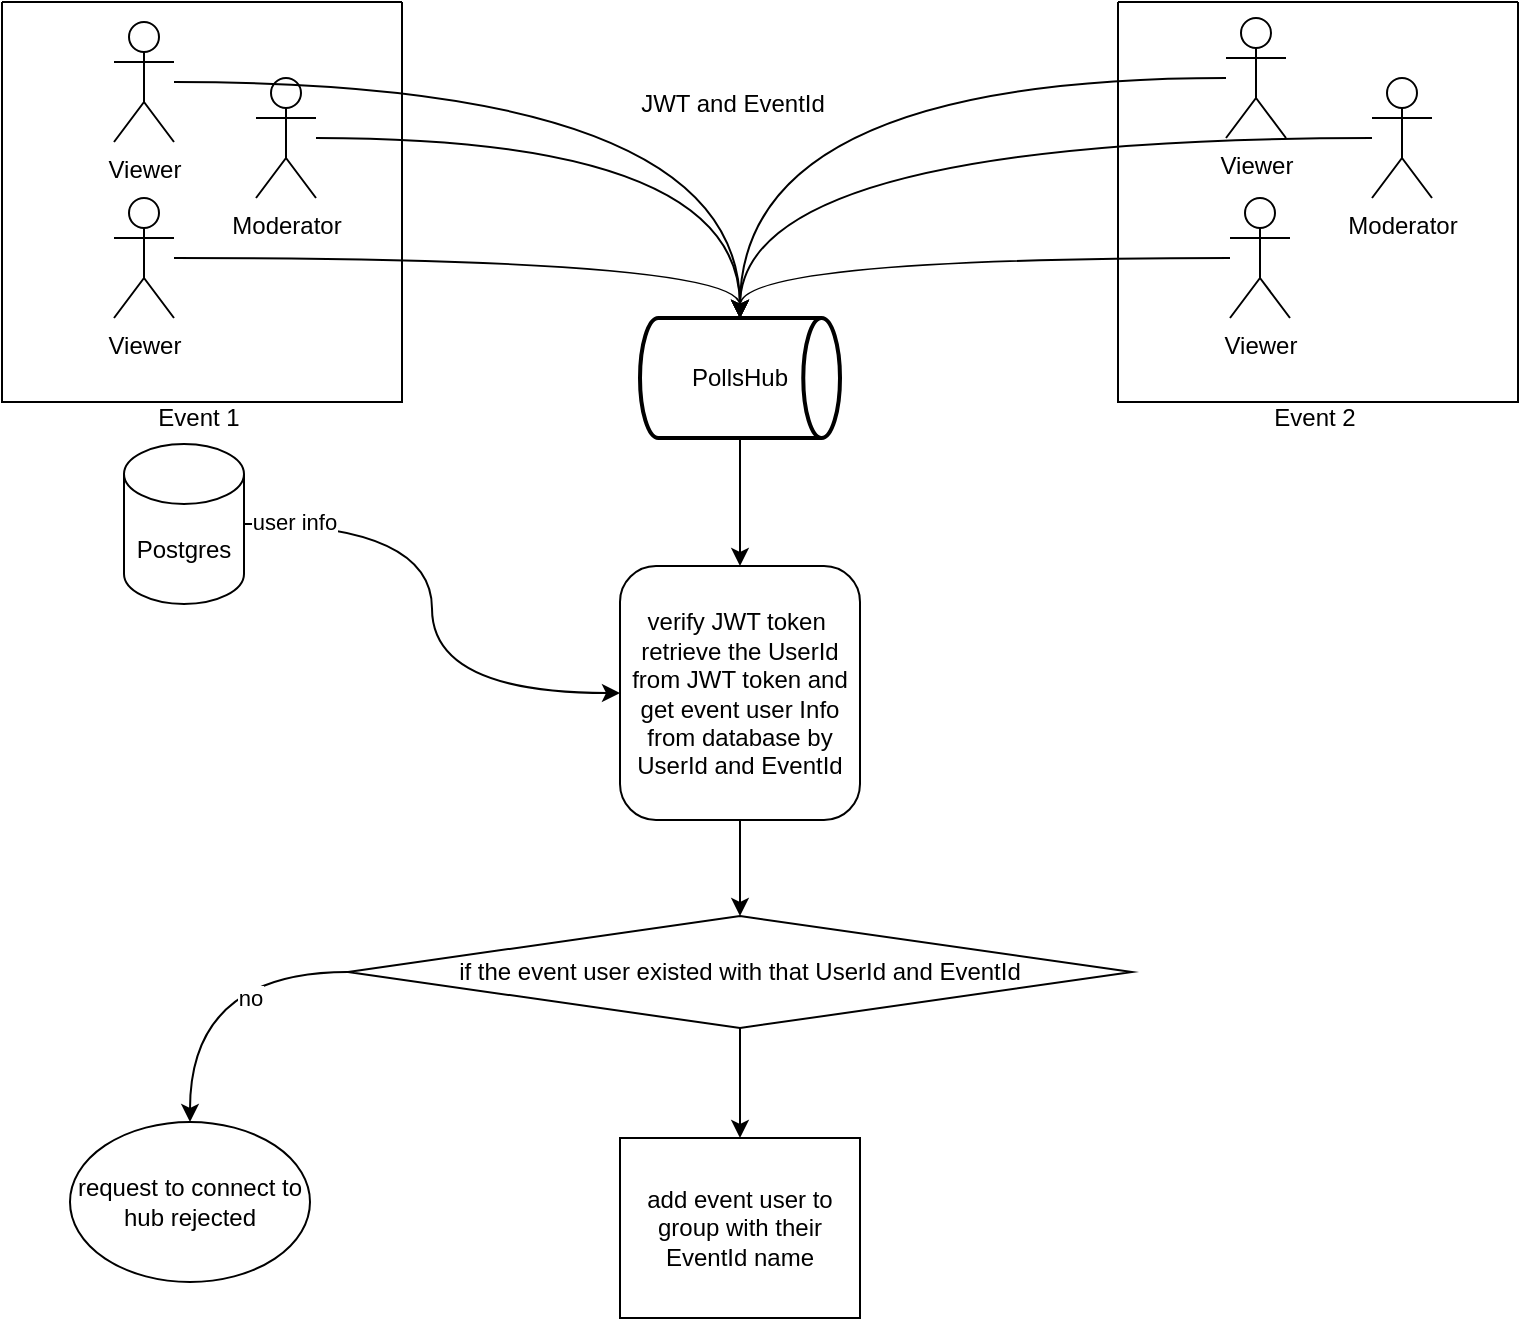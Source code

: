 <mxfile version="25.0.3">
  <diagram id="C5RBs43oDa-KdzZeNtuy" name="Page-1">
    <mxGraphModel dx="1434" dy="774" grid="0" gridSize="10" guides="1" tooltips="1" connect="1" arrows="1" fold="1" page="1" pageScale="1" pageWidth="827" pageHeight="1169" math="0" shadow="0">
      <root>
        <mxCell id="WIyWlLk6GJQsqaUBKTNV-0" />
        <mxCell id="WIyWlLk6GJQsqaUBKTNV-1" parent="WIyWlLk6GJQsqaUBKTNV-0" />
        <mxCell id="4SBET_wtI62izMarJOtC-82" value="&lt;div&gt;Viewer&lt;/div&gt;&lt;div&gt;&lt;br&gt;&lt;/div&gt;" style="shape=umlActor;verticalLabelPosition=bottom;verticalAlign=top;html=1;outlineConnect=0;" vertex="1" parent="WIyWlLk6GJQsqaUBKTNV-1">
          <mxGeometry x="98" y="355" width="30" height="60" as="geometry" />
        </mxCell>
        <mxCell id="4SBET_wtI62izMarJOtC-86" value="" style="swimlane;startSize=0;" vertex="1" parent="WIyWlLk6GJQsqaUBKTNV-1">
          <mxGeometry x="42" y="257" width="200" height="200" as="geometry">
            <mxRectangle x="555" y="170" width="50" height="44" as="alternateBounds" />
          </mxGeometry>
        </mxCell>
        <mxCell id="4SBET_wtI62izMarJOtC-81" value="Viewer" style="shape=umlActor;verticalLabelPosition=bottom;verticalAlign=top;html=1;outlineConnect=0;" vertex="1" parent="4SBET_wtI62izMarJOtC-86">
          <mxGeometry x="56" y="10" width="30" height="60" as="geometry" />
        </mxCell>
        <mxCell id="4SBET_wtI62izMarJOtC-83" value="Moderator" style="shape=umlActor;verticalLabelPosition=bottom;verticalAlign=top;html=1;outlineConnect=0;" vertex="1" parent="WIyWlLk6GJQsqaUBKTNV-1">
          <mxGeometry x="169" y="295" width="30" height="60" as="geometry" />
        </mxCell>
        <mxCell id="4SBET_wtI62izMarJOtC-88" value="Event 1" style="text;html=1;align=center;verticalAlign=middle;resizable=0;points=[];autosize=1;strokeColor=none;fillColor=none;" vertex="1" parent="WIyWlLk6GJQsqaUBKTNV-1">
          <mxGeometry x="111" y="452" width="58" height="26" as="geometry" />
        </mxCell>
        <mxCell id="4SBET_wtI62izMarJOtC-89" value="Viewer" style="shape=umlActor;verticalLabelPosition=bottom;verticalAlign=top;html=1;outlineConnect=0;" vertex="1" parent="WIyWlLk6GJQsqaUBKTNV-1">
          <mxGeometry x="654" y="265" width="30" height="60" as="geometry" />
        </mxCell>
        <mxCell id="4SBET_wtI62izMarJOtC-90" value="&lt;div&gt;Viewer&lt;/div&gt;&lt;div&gt;&lt;br&gt;&lt;/div&gt;" style="shape=umlActor;verticalLabelPosition=bottom;verticalAlign=top;html=1;outlineConnect=0;" vertex="1" parent="WIyWlLk6GJQsqaUBKTNV-1">
          <mxGeometry x="656" y="355" width="30" height="60" as="geometry" />
        </mxCell>
        <mxCell id="4SBET_wtI62izMarJOtC-91" value="" style="swimlane;startSize=0;" vertex="1" parent="WIyWlLk6GJQsqaUBKTNV-1">
          <mxGeometry x="600" y="257" width="200" height="200" as="geometry">
            <mxRectangle x="555" y="170" width="50" height="44" as="alternateBounds" />
          </mxGeometry>
        </mxCell>
        <mxCell id="4SBET_wtI62izMarJOtC-105" style="edgeStyle=orthogonalEdgeStyle;rounded=0;orthogonalLoop=1;jettySize=auto;html=1;curved=1;" edge="1" parent="WIyWlLk6GJQsqaUBKTNV-1" source="4SBET_wtI62izMarJOtC-92" target="4SBET_wtI62izMarJOtC-96">
          <mxGeometry relative="1" as="geometry" />
        </mxCell>
        <mxCell id="4SBET_wtI62izMarJOtC-92" value="Moderator" style="shape=umlActor;verticalLabelPosition=bottom;verticalAlign=top;html=1;outlineConnect=0;" vertex="1" parent="WIyWlLk6GJQsqaUBKTNV-1">
          <mxGeometry x="727" y="295" width="30" height="60" as="geometry" />
        </mxCell>
        <mxCell id="4SBET_wtI62izMarJOtC-93" value="Event 2" style="text;html=1;align=center;verticalAlign=middle;resizable=0;points=[];autosize=1;strokeColor=none;fillColor=none;" vertex="1" parent="WIyWlLk6GJQsqaUBKTNV-1">
          <mxGeometry x="669" y="452" width="58" height="26" as="geometry" />
        </mxCell>
        <mxCell id="4SBET_wtI62izMarJOtC-108" style="edgeStyle=orthogonalEdgeStyle;rounded=0;orthogonalLoop=1;jettySize=auto;html=1;curved=1;" edge="1" parent="WIyWlLk6GJQsqaUBKTNV-1" source="4SBET_wtI62izMarJOtC-96" target="4SBET_wtI62izMarJOtC-107">
          <mxGeometry relative="1" as="geometry" />
        </mxCell>
        <mxCell id="4SBET_wtI62izMarJOtC-96" value="PollsHub" style="strokeWidth=2;html=1;shape=mxgraph.flowchart.direct_data;whiteSpace=wrap;" vertex="1" parent="WIyWlLk6GJQsqaUBKTNV-1">
          <mxGeometry x="361" y="415" width="100" height="60" as="geometry" />
        </mxCell>
        <mxCell id="4SBET_wtI62izMarJOtC-99" style="edgeStyle=orthogonalEdgeStyle;rounded=0;orthogonalLoop=1;jettySize=auto;html=1;entryX=0.5;entryY=0;entryDx=0;entryDy=0;entryPerimeter=0;curved=1;" edge="1" parent="WIyWlLk6GJQsqaUBKTNV-1" source="4SBET_wtI62izMarJOtC-81" target="4SBET_wtI62izMarJOtC-96">
          <mxGeometry relative="1" as="geometry" />
        </mxCell>
        <mxCell id="4SBET_wtI62izMarJOtC-100" style="edgeStyle=orthogonalEdgeStyle;rounded=0;orthogonalLoop=1;jettySize=auto;html=1;curved=1;entryX=0.5;entryY=0;entryDx=0;entryDy=0;entryPerimeter=0;" edge="1" parent="WIyWlLk6GJQsqaUBKTNV-1" source="4SBET_wtI62izMarJOtC-83" target="4SBET_wtI62izMarJOtC-96">
          <mxGeometry relative="1" as="geometry">
            <mxPoint x="364" y="408" as="targetPoint" />
          </mxGeometry>
        </mxCell>
        <mxCell id="4SBET_wtI62izMarJOtC-101" style="edgeStyle=orthogonalEdgeStyle;rounded=0;orthogonalLoop=1;jettySize=auto;html=1;entryX=0.5;entryY=0;entryDx=0;entryDy=0;entryPerimeter=0;curved=1;" edge="1" parent="WIyWlLk6GJQsqaUBKTNV-1" source="4SBET_wtI62izMarJOtC-82" target="4SBET_wtI62izMarJOtC-96">
          <mxGeometry relative="1" as="geometry" />
        </mxCell>
        <mxCell id="4SBET_wtI62izMarJOtC-102" value="JWT and EventId" style="text;html=1;align=center;verticalAlign=middle;resizable=0;points=[];autosize=1;strokeColor=none;fillColor=none;" vertex="1" parent="WIyWlLk6GJQsqaUBKTNV-1">
          <mxGeometry x="352" y="295" width="109" height="26" as="geometry" />
        </mxCell>
        <mxCell id="4SBET_wtI62izMarJOtC-103" style="edgeStyle=orthogonalEdgeStyle;rounded=0;orthogonalLoop=1;jettySize=auto;html=1;entryX=0.5;entryY=0;entryDx=0;entryDy=0;entryPerimeter=0;curved=1;" edge="1" parent="WIyWlLk6GJQsqaUBKTNV-1" source="4SBET_wtI62izMarJOtC-89" target="4SBET_wtI62izMarJOtC-96">
          <mxGeometry relative="1" as="geometry" />
        </mxCell>
        <mxCell id="4SBET_wtI62izMarJOtC-104" style="edgeStyle=orthogonalEdgeStyle;rounded=0;orthogonalLoop=1;jettySize=auto;html=1;entryX=0.5;entryY=0;entryDx=0;entryDy=0;entryPerimeter=0;curved=1;" edge="1" parent="WIyWlLk6GJQsqaUBKTNV-1" source="4SBET_wtI62izMarJOtC-90" target="4SBET_wtI62izMarJOtC-96">
          <mxGeometry relative="1" as="geometry" />
        </mxCell>
        <mxCell id="4SBET_wtI62izMarJOtC-114" style="edgeStyle=orthogonalEdgeStyle;rounded=0;orthogonalLoop=1;jettySize=auto;html=1;entryX=0.5;entryY=0;entryDx=0;entryDy=0;curved=1;" edge="1" parent="WIyWlLk6GJQsqaUBKTNV-1" source="4SBET_wtI62izMarJOtC-106" target="4SBET_wtI62izMarJOtC-113">
          <mxGeometry relative="1" as="geometry" />
        </mxCell>
        <mxCell id="4SBET_wtI62izMarJOtC-115" value="no" style="edgeLabel;html=1;align=center;verticalAlign=middle;resizable=0;points=[];" vertex="1" connectable="0" parent="4SBET_wtI62izMarJOtC-114">
          <mxGeometry x="-0.361" y="13" relative="1" as="geometry">
            <mxPoint as="offset" />
          </mxGeometry>
        </mxCell>
        <mxCell id="4SBET_wtI62izMarJOtC-121" style="edgeStyle=orthogonalEdgeStyle;rounded=0;orthogonalLoop=1;jettySize=auto;html=1;" edge="1" parent="WIyWlLk6GJQsqaUBKTNV-1" source="4SBET_wtI62izMarJOtC-106" target="4SBET_wtI62izMarJOtC-116">
          <mxGeometry relative="1" as="geometry" />
        </mxCell>
        <mxCell id="4SBET_wtI62izMarJOtC-106" value="if the event user existed with that UserId and EventId" style="rhombus;whiteSpace=wrap;html=1;" vertex="1" parent="WIyWlLk6GJQsqaUBKTNV-1">
          <mxGeometry x="215" y="714" width="392" height="56" as="geometry" />
        </mxCell>
        <mxCell id="4SBET_wtI62izMarJOtC-112" style="edgeStyle=orthogonalEdgeStyle;rounded=0;orthogonalLoop=1;jettySize=auto;html=1;entryX=0.5;entryY=0;entryDx=0;entryDy=0;curved=1;" edge="1" parent="WIyWlLk6GJQsqaUBKTNV-1" source="4SBET_wtI62izMarJOtC-107" target="4SBET_wtI62izMarJOtC-106">
          <mxGeometry relative="1" as="geometry" />
        </mxCell>
        <mxCell id="4SBET_wtI62izMarJOtC-107" value="verify JWT token&amp;nbsp; retrieve the UserId from JWT token and get event user Info from database by UserId and EventId" style="rounded=1;whiteSpace=wrap;html=1;" vertex="1" parent="WIyWlLk6GJQsqaUBKTNV-1">
          <mxGeometry x="351" y="539" width="120" height="127" as="geometry" />
        </mxCell>
        <mxCell id="4SBET_wtI62izMarJOtC-110" style="edgeStyle=orthogonalEdgeStyle;rounded=0;orthogonalLoop=1;jettySize=auto;html=1;entryX=0;entryY=0.5;entryDx=0;entryDy=0;curved=1;" edge="1" parent="WIyWlLk6GJQsqaUBKTNV-1" source="4SBET_wtI62izMarJOtC-109" target="4SBET_wtI62izMarJOtC-107">
          <mxGeometry relative="1" as="geometry">
            <mxPoint x="139" y="518" as="targetPoint" />
          </mxGeometry>
        </mxCell>
        <mxCell id="4SBET_wtI62izMarJOtC-111" value="user info" style="edgeLabel;html=1;align=center;verticalAlign=middle;resizable=0;points=[];" vertex="1" connectable="0" parent="4SBET_wtI62izMarJOtC-110">
          <mxGeometry x="-0.817" y="1" relative="1" as="geometry">
            <mxPoint as="offset" />
          </mxGeometry>
        </mxCell>
        <mxCell id="4SBET_wtI62izMarJOtC-109" value="Postgres" style="shape=cylinder3;whiteSpace=wrap;html=1;boundedLbl=1;backgroundOutline=1;size=15;" vertex="1" parent="WIyWlLk6GJQsqaUBKTNV-1">
          <mxGeometry x="103" y="478" width="60" height="80" as="geometry" />
        </mxCell>
        <mxCell id="4SBET_wtI62izMarJOtC-113" value="request to connect to hub rejected" style="ellipse;whiteSpace=wrap;html=1;" vertex="1" parent="WIyWlLk6GJQsqaUBKTNV-1">
          <mxGeometry x="76" y="817" width="120" height="80" as="geometry" />
        </mxCell>
        <mxCell id="4SBET_wtI62izMarJOtC-116" value="add event user to group with their EventId name" style="rounded=0;whiteSpace=wrap;html=1;" vertex="1" parent="WIyWlLk6GJQsqaUBKTNV-1">
          <mxGeometry x="351" y="825" width="120" height="90" as="geometry" />
        </mxCell>
      </root>
    </mxGraphModel>
  </diagram>
</mxfile>
